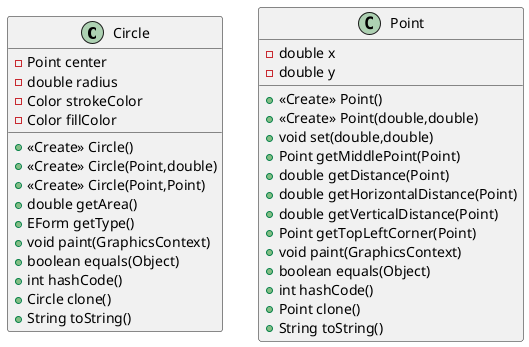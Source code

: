 @startuml
class Circle {
- Point center
- double radius
- Color strokeColor
- Color fillColor
+ <<Create>> Circle()
+ <<Create>> Circle(Point,double)
+ <<Create>> Circle(Point,Point)
+ double getArea()
+ EForm getType()
+ void paint(GraphicsContext)
+ boolean equals(Object)
+ int hashCode()
+ Circle clone()
+ String toString()
}
class Point {
- double x
- double y
+ <<Create>> Point()
+ <<Create>> Point(double,double)
+ void set(double,double)
+ Point getMiddlePoint(Point)
+ double getDistance(Point)
+ double getHorizontalDistance(Point)
+ double getVerticalDistance(Point)
+ Point getTopLeftCorner(Point)
+ void paint(GraphicsContext)
+ boolean equals(Object)
+ int hashCode()
+ Point clone()
+ String toString()
}
@enduml